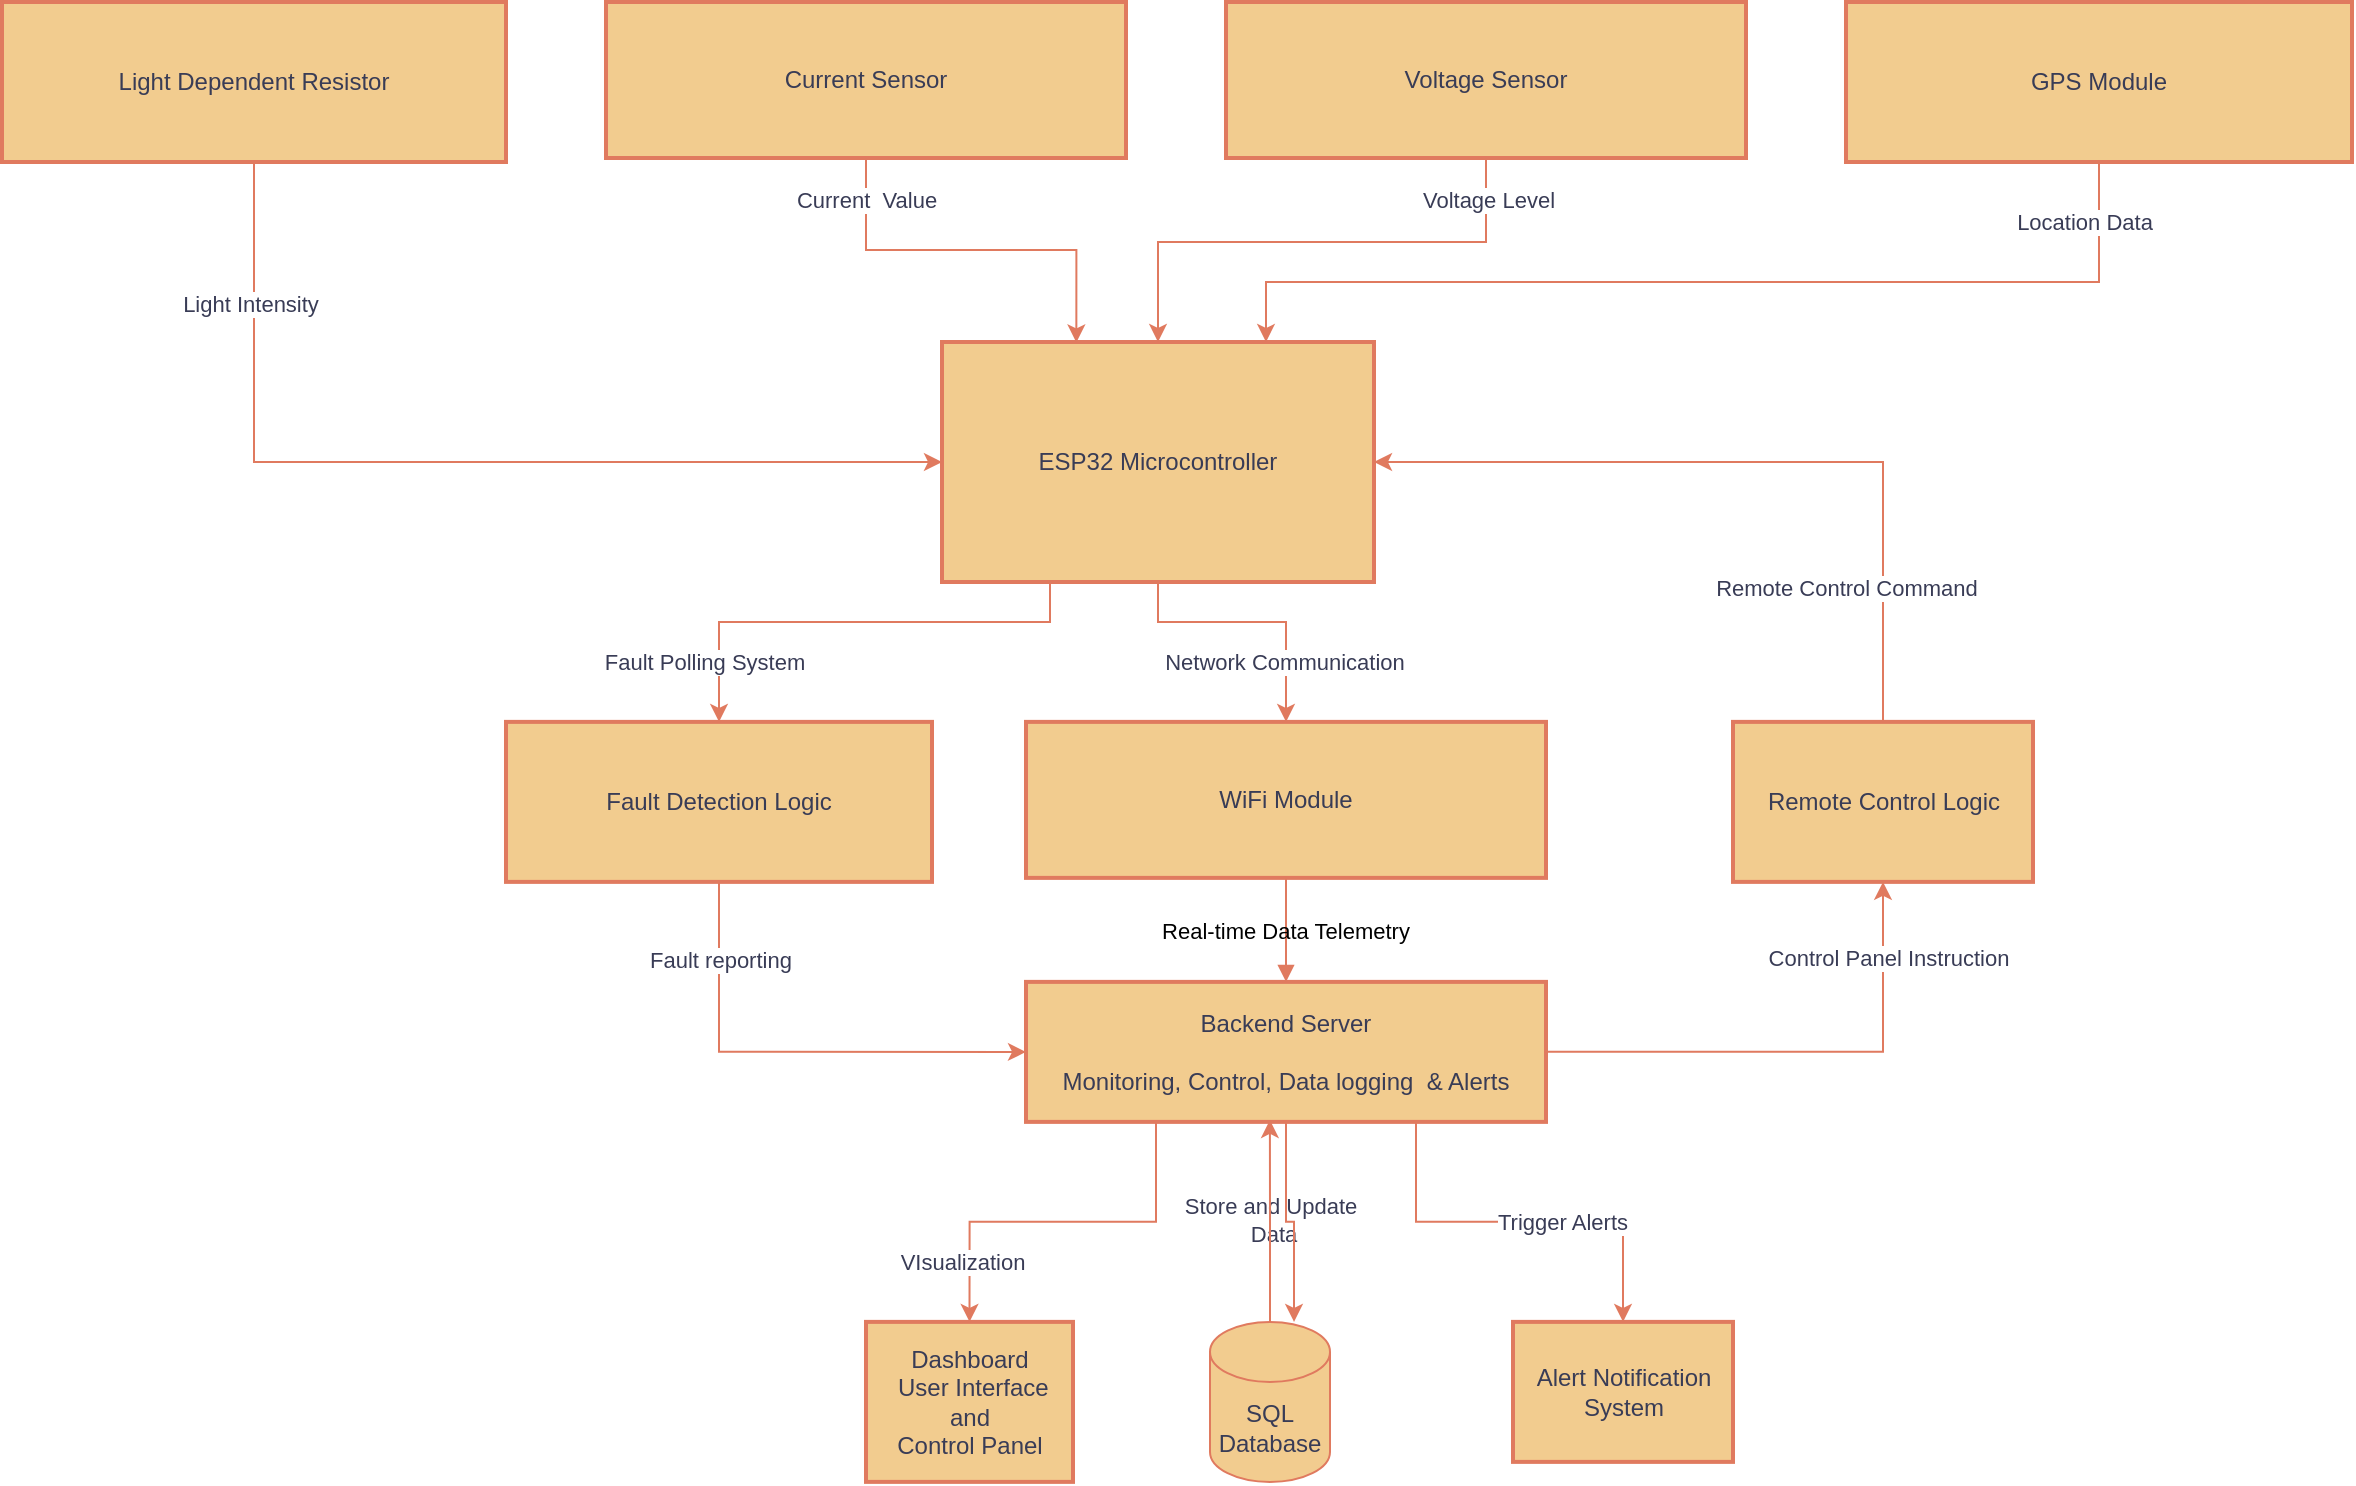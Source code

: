 <mxfile version="26.0.5">
  <diagram name="Page-1" id="kLO8YpI22ivUnQoXJgwh">
    <mxGraphModel dx="2171" dy="958" grid="1" gridSize="10" guides="1" tooltips="1" connect="1" arrows="1" fold="1" page="1" pageScale="1" pageWidth="850" pageHeight="1100" background="none" math="0" shadow="0" adaptiveColors="auto">
      <root>
        <mxCell id="0" />
        <mxCell id="1" parent="0" />
        <mxCell id="GBtNbsu-M8GLhQdwbJQ9-26" style="edgeStyle=orthogonalEdgeStyle;rounded=0;orthogonalLoop=1;jettySize=auto;html=1;exitX=0.5;exitY=1;exitDx=0;exitDy=0;entryX=0.5;entryY=0;entryDx=0;entryDy=0;strokeColor=#E07A5F;fontColor=#393C56;fillColor=#F2CC8F;" edge="1" parent="1" source="GBtNbsu-M8GLhQdwbJQ9-2" target="GBtNbsu-M8GLhQdwbJQ9-7">
          <mxGeometry relative="1" as="geometry">
            <Array as="points">
              <mxPoint x="598" y="330" />
              <mxPoint x="662" y="330" />
            </Array>
          </mxGeometry>
        </mxCell>
        <mxCell id="GBtNbsu-M8GLhQdwbJQ9-27" value="Network Communication" style="edgeLabel;html=1;align=center;verticalAlign=middle;resizable=0;points=[];strokeColor=#E07A5F;fontColor=#393C56;fillColor=#F2CC8F;" vertex="1" connectable="0" parent="GBtNbsu-M8GLhQdwbJQ9-26">
          <mxGeometry x="0.135" y="-3" relative="1" as="geometry">
            <mxPoint x="7" y="17" as="offset" />
          </mxGeometry>
        </mxCell>
        <mxCell id="GBtNbsu-M8GLhQdwbJQ9-28" style="edgeStyle=orthogonalEdgeStyle;rounded=0;orthogonalLoop=1;jettySize=auto;html=1;exitX=0.25;exitY=1;exitDx=0;exitDy=0;entryX=0.5;entryY=0;entryDx=0;entryDy=0;strokeColor=#E07A5F;fontColor=#393C56;fillColor=#F2CC8F;" edge="1" parent="1" source="GBtNbsu-M8GLhQdwbJQ9-2" target="GBtNbsu-M8GLhQdwbJQ9-8">
          <mxGeometry relative="1" as="geometry">
            <Array as="points">
              <mxPoint x="544" y="330" />
              <mxPoint x="379" y="330" />
            </Array>
          </mxGeometry>
        </mxCell>
        <mxCell id="GBtNbsu-M8GLhQdwbJQ9-38" value="Fault Polling System" style="edgeLabel;html=1;align=center;verticalAlign=middle;resizable=0;points=[];strokeColor=#E07A5F;fontColor=#393C56;fillColor=#F2CC8F;" vertex="1" connectable="0" parent="GBtNbsu-M8GLhQdwbJQ9-28">
          <mxGeometry x="0.365" y="-2" relative="1" as="geometry">
            <mxPoint x="-33" y="22" as="offset" />
          </mxGeometry>
        </mxCell>
        <mxCell id="GBtNbsu-M8GLhQdwbJQ9-2" value="ESP32 Microcontroller" style="whiteSpace=wrap;strokeWidth=2;labelBackgroundColor=none;fillColor=#F2CC8F;strokeColor=#E07A5F;fontColor=#393C56;" vertex="1" parent="1">
          <mxGeometry x="490" y="190" width="216" height="120" as="geometry" />
        </mxCell>
        <mxCell id="GBtNbsu-M8GLhQdwbJQ9-43" style="edgeStyle=orthogonalEdgeStyle;rounded=0;orthogonalLoop=1;jettySize=auto;html=1;exitX=0.5;exitY=1;exitDx=0;exitDy=0;entryX=0;entryY=0.5;entryDx=0;entryDy=0;strokeColor=#E07A5F;fontColor=#393C56;fillColor=#F2CC8F;" edge="1" parent="1" source="GBtNbsu-M8GLhQdwbJQ9-3" target="GBtNbsu-M8GLhQdwbJQ9-2">
          <mxGeometry relative="1" as="geometry" />
        </mxCell>
        <mxCell id="GBtNbsu-M8GLhQdwbJQ9-44" value="Light Intensity" style="edgeLabel;html=1;align=center;verticalAlign=middle;resizable=0;points=[];strokeColor=#E07A5F;fontColor=#393C56;fillColor=#F2CC8F;" vertex="1" connectable="0" parent="GBtNbsu-M8GLhQdwbJQ9-43">
          <mxGeometry x="-0.714" y="-2" relative="1" as="geometry">
            <mxPoint as="offset" />
          </mxGeometry>
        </mxCell>
        <mxCell id="GBtNbsu-M8GLhQdwbJQ9-3" value="Light Dependent Resistor" style="whiteSpace=wrap;strokeWidth=2;labelBackgroundColor=none;fillColor=#F2CC8F;strokeColor=#E07A5F;fontColor=#393C56;" vertex="1" parent="1">
          <mxGeometry x="20" y="20" width="252" height="80" as="geometry" />
        </mxCell>
        <mxCell id="GBtNbsu-M8GLhQdwbJQ9-4" value="Current Sensor" style="whiteSpace=wrap;strokeWidth=2;labelBackgroundColor=none;fillColor=#F2CC8F;strokeColor=#E07A5F;fontColor=#393C56;" vertex="1" parent="1">
          <mxGeometry x="322" y="20" width="260" height="78" as="geometry" />
        </mxCell>
        <mxCell id="GBtNbsu-M8GLhQdwbJQ9-47" style="edgeStyle=orthogonalEdgeStyle;rounded=0;orthogonalLoop=1;jettySize=auto;html=1;exitX=0.5;exitY=1;exitDx=0;exitDy=0;entryX=0.5;entryY=0;entryDx=0;entryDy=0;strokeColor=#E07A5F;fontColor=#393C56;fillColor=#F2CC8F;" edge="1" parent="1" source="GBtNbsu-M8GLhQdwbJQ9-5" target="GBtNbsu-M8GLhQdwbJQ9-2">
          <mxGeometry relative="1" as="geometry">
            <Array as="points">
              <mxPoint x="762" y="140" />
              <mxPoint x="598" y="140" />
            </Array>
          </mxGeometry>
        </mxCell>
        <mxCell id="GBtNbsu-M8GLhQdwbJQ9-48" value="Voltage Level" style="edgeLabel;html=1;align=center;verticalAlign=middle;resizable=0;points=[];strokeColor=#E07A5F;fontColor=#393C56;fillColor=#F2CC8F;" vertex="1" connectable="0" parent="GBtNbsu-M8GLhQdwbJQ9-47">
          <mxGeometry x="-0.836" y="1" relative="1" as="geometry">
            <mxPoint as="offset" />
          </mxGeometry>
        </mxCell>
        <mxCell id="GBtNbsu-M8GLhQdwbJQ9-5" value="Voltage Sensor" style="whiteSpace=wrap;strokeWidth=2;labelBackgroundColor=none;fillColor=#F2CC8F;strokeColor=#E07A5F;fontColor=#393C56;" vertex="1" parent="1">
          <mxGeometry x="632" y="20" width="260" height="78" as="geometry" />
        </mxCell>
        <mxCell id="GBtNbsu-M8GLhQdwbJQ9-49" style="edgeStyle=orthogonalEdgeStyle;rounded=0;orthogonalLoop=1;jettySize=auto;html=1;exitX=0.5;exitY=1;exitDx=0;exitDy=0;entryX=0.75;entryY=0;entryDx=0;entryDy=0;strokeColor=#E07A5F;fontColor=#393C56;fillColor=#F2CC8F;" edge="1" parent="1" source="GBtNbsu-M8GLhQdwbJQ9-6" target="GBtNbsu-M8GLhQdwbJQ9-2">
          <mxGeometry relative="1" as="geometry">
            <Array as="points">
              <mxPoint x="1069" y="160" />
              <mxPoint x="652" y="160" />
            </Array>
          </mxGeometry>
        </mxCell>
        <mxCell id="GBtNbsu-M8GLhQdwbJQ9-50" value="Location Data" style="edgeLabel;html=1;align=center;verticalAlign=middle;resizable=0;points=[];strokeColor=#E07A5F;fontColor=#393C56;fillColor=#F2CC8F;" vertex="1" connectable="0" parent="GBtNbsu-M8GLhQdwbJQ9-49">
          <mxGeometry x="-0.933" y="2" relative="1" as="geometry">
            <mxPoint x="-10" y="13" as="offset" />
          </mxGeometry>
        </mxCell>
        <mxCell id="GBtNbsu-M8GLhQdwbJQ9-6" value="GPS Module" style="whiteSpace=wrap;strokeWidth=2;labelBackgroundColor=none;fillColor=#F2CC8F;strokeColor=#E07A5F;fontColor=#393C56;" vertex="1" parent="1">
          <mxGeometry x="942" y="20" width="253" height="80" as="geometry" />
        </mxCell>
        <mxCell id="GBtNbsu-M8GLhQdwbJQ9-7" value="WiFi Module" style="whiteSpace=wrap;strokeWidth=2;labelBackgroundColor=none;fillColor=#F2CC8F;strokeColor=#E07A5F;fontColor=#393C56;" vertex="1" parent="1">
          <mxGeometry x="532" y="379.94" width="260" height="78" as="geometry" />
        </mxCell>
        <mxCell id="GBtNbsu-M8GLhQdwbJQ9-25" style="edgeStyle=orthogonalEdgeStyle;rounded=0;orthogonalLoop=1;jettySize=auto;html=1;exitX=0.5;exitY=1;exitDx=0;exitDy=0;entryX=0;entryY=0.5;entryDx=0;entryDy=0;strokeColor=#E07A5F;fontColor=#393C56;fillColor=#F2CC8F;" edge="1" parent="1" source="GBtNbsu-M8GLhQdwbJQ9-8" target="GBtNbsu-M8GLhQdwbJQ9-9">
          <mxGeometry relative="1" as="geometry" />
        </mxCell>
        <mxCell id="GBtNbsu-M8GLhQdwbJQ9-52" value="Fault reporting" style="edgeLabel;html=1;align=center;verticalAlign=middle;resizable=0;points=[];strokeColor=#E07A5F;fontColor=#393C56;fillColor=#F2CC8F;" vertex="1" connectable="0" parent="GBtNbsu-M8GLhQdwbJQ9-25">
          <mxGeometry x="-0.673" relative="1" as="geometry">
            <mxPoint as="offset" />
          </mxGeometry>
        </mxCell>
        <mxCell id="GBtNbsu-M8GLhQdwbJQ9-8" value="Fault Detection Logic" style="whiteSpace=wrap;strokeWidth=2;labelBackgroundColor=none;fillColor=#F2CC8F;strokeColor=#E07A5F;fontColor=#393C56;" vertex="1" parent="1">
          <mxGeometry x="272" y="379.94" width="213" height="80" as="geometry" />
        </mxCell>
        <mxCell id="GBtNbsu-M8GLhQdwbJQ9-32" style="edgeStyle=orthogonalEdgeStyle;rounded=0;orthogonalLoop=1;jettySize=auto;html=1;exitX=0.25;exitY=1;exitDx=0;exitDy=0;entryX=0.5;entryY=0;entryDx=0;entryDy=0;strokeColor=#E07A5F;fontColor=#393C56;fillColor=#F2CC8F;" edge="1" parent="1" source="GBtNbsu-M8GLhQdwbJQ9-9" target="GBtNbsu-M8GLhQdwbJQ9-10">
          <mxGeometry relative="1" as="geometry" />
        </mxCell>
        <mxCell id="GBtNbsu-M8GLhQdwbJQ9-33" value="Store and Update&lt;br&gt;&amp;nbsp;Data" style="edgeLabel;html=1;align=center;verticalAlign=middle;resizable=0;points=[];strokeColor=#E07A5F;fontColor=#393C56;fillColor=#F2CC8F;" vertex="1" connectable="0" parent="GBtNbsu-M8GLhQdwbJQ9-32">
          <mxGeometry x="0.116" y="-1" relative="1" as="geometry">
            <mxPoint x="115" as="offset" />
          </mxGeometry>
        </mxCell>
        <mxCell id="GBtNbsu-M8GLhQdwbJQ9-42" value="VIsualization" style="edgeLabel;html=1;align=center;verticalAlign=middle;resizable=0;points=[];strokeColor=#E07A5F;fontColor=#393C56;fillColor=#F2CC8F;" vertex="1" connectable="0" parent="GBtNbsu-M8GLhQdwbJQ9-32">
          <mxGeometry x="-0.017" y="2" relative="1" as="geometry">
            <mxPoint x="-52" y="18" as="offset" />
          </mxGeometry>
        </mxCell>
        <mxCell id="GBtNbsu-M8GLhQdwbJQ9-35" value="" style="edgeStyle=orthogonalEdgeStyle;rounded=0;orthogonalLoop=1;jettySize=auto;html=1;strokeColor=#E07A5F;fontColor=#393C56;fillColor=#F2CC8F;" edge="1" parent="1" source="GBtNbsu-M8GLhQdwbJQ9-9" target="GBtNbsu-M8GLhQdwbJQ9-34">
          <mxGeometry relative="1" as="geometry" />
        </mxCell>
        <mxCell id="GBtNbsu-M8GLhQdwbJQ9-51" value="Control Panel Instruction" style="edgeLabel;html=1;align=center;verticalAlign=middle;resizable=0;points=[];strokeColor=#E07A5F;fontColor=#393C56;fillColor=#F2CC8F;" vertex="1" connectable="0" parent="GBtNbsu-M8GLhQdwbJQ9-35">
          <mxGeometry x="0.704" y="-2" relative="1" as="geometry">
            <mxPoint as="offset" />
          </mxGeometry>
        </mxCell>
        <mxCell id="GBtNbsu-M8GLhQdwbJQ9-9" value="Backend Server&#xa;&#xa;Monitoring, Control, Data logging  &amp; Alerts" style="whiteSpace=wrap;strokeWidth=2;labelBackgroundColor=none;fillColor=#F2CC8F;strokeColor=#E07A5F;fontColor=#393C56;" vertex="1" parent="1">
          <mxGeometry x="532" y="509.94" width="260" height="70" as="geometry" />
        </mxCell>
        <mxCell id="GBtNbsu-M8GLhQdwbJQ9-10" value="Dashboard&#xa; User Interface and &#xa;Control Panel" style="whiteSpace=wrap;strokeWidth=2;labelBackgroundColor=none;fillColor=#F2CC8F;strokeColor=#E07A5F;fontColor=#393C56;" vertex="1" parent="1">
          <mxGeometry x="452" y="679.94" width="103.5" height="80" as="geometry" />
        </mxCell>
        <mxCell id="GBtNbsu-M8GLhQdwbJQ9-30" value="" style="edgeStyle=orthogonalEdgeStyle;rounded=0;orthogonalLoop=1;jettySize=auto;html=1;strokeColor=#E07A5F;fontColor=#393C56;fillColor=#F2CC8F;exitX=0.75;exitY=1;exitDx=0;exitDy=0;entryX=0.5;entryY=0;entryDx=0;entryDy=0;" edge="1" parent="1" source="GBtNbsu-M8GLhQdwbJQ9-9" target="GBtNbsu-M8GLhQdwbJQ9-11">
          <mxGeometry relative="1" as="geometry">
            <mxPoint x="784.004" y="689.94" as="sourcePoint" />
            <mxPoint x="682" y="619.94" as="targetPoint" />
          </mxGeometry>
        </mxCell>
        <mxCell id="GBtNbsu-M8GLhQdwbJQ9-31" value="Trigger Alerts" style="edgeLabel;html=1;align=center;verticalAlign=middle;resizable=0;points=[];strokeColor=#E07A5F;fontColor=#393C56;fillColor=#F2CC8F;" vertex="1" connectable="0" parent="GBtNbsu-M8GLhQdwbJQ9-30">
          <mxGeometry x="0.204" relative="1" as="geometry">
            <mxPoint as="offset" />
          </mxGeometry>
        </mxCell>
        <mxCell id="GBtNbsu-M8GLhQdwbJQ9-11" value="Alert Notification System" style="whiteSpace=wrap;strokeWidth=2;labelBackgroundColor=none;fillColor=#F2CC8F;strokeColor=#E07A5F;fontColor=#393C56;" vertex="1" parent="1">
          <mxGeometry x="775.5" y="679.94" width="110" height="70" as="geometry" />
        </mxCell>
        <mxCell id="GBtNbsu-M8GLhQdwbJQ9-21" value="Real-time Data Telemetry" style="curved=1;startArrow=none;endArrow=block;exitX=0.5;exitY=1;entryX=0.5;entryY=0;rounded=0;labelBackgroundColor=none;strokeColor=#E07A5F;fontColor=default;" edge="1" parent="1" source="GBtNbsu-M8GLhQdwbJQ9-7" target="GBtNbsu-M8GLhQdwbJQ9-9">
          <mxGeometry relative="1" as="geometry">
            <Array as="points" />
          </mxGeometry>
        </mxCell>
        <mxCell id="GBtNbsu-M8GLhQdwbJQ9-36" style="edgeStyle=orthogonalEdgeStyle;rounded=0;orthogonalLoop=1;jettySize=auto;html=1;exitX=0.5;exitY=0;exitDx=0;exitDy=0;entryX=1;entryY=0.5;entryDx=0;entryDy=0;strokeColor=#E07A5F;fontColor=#393C56;fillColor=#F2CC8F;" edge="1" parent="1" source="GBtNbsu-M8GLhQdwbJQ9-34" target="GBtNbsu-M8GLhQdwbJQ9-2">
          <mxGeometry relative="1" as="geometry" />
        </mxCell>
        <mxCell id="GBtNbsu-M8GLhQdwbJQ9-37" value="Remote Control Command" style="edgeLabel;html=1;align=center;verticalAlign=middle;resizable=0;points=[];strokeColor=#E07A5F;fontColor=#393C56;fillColor=#F2CC8F;" vertex="1" connectable="0" parent="GBtNbsu-M8GLhQdwbJQ9-36">
          <mxGeometry x="-0.108" y="1" relative="1" as="geometry">
            <mxPoint x="23" y="62" as="offset" />
          </mxGeometry>
        </mxCell>
        <mxCell id="GBtNbsu-M8GLhQdwbJQ9-34" value="Remote Control Logic" style="whiteSpace=wrap;html=1;fillColor=#F2CC8F;strokeColor=#E07A5F;fontColor=#393C56;strokeWidth=2;labelBackgroundColor=none;" vertex="1" parent="1">
          <mxGeometry x="885.5" y="379.94" width="150" height="80" as="geometry" />
        </mxCell>
        <mxCell id="GBtNbsu-M8GLhQdwbJQ9-39" value="SQL Database" style="shape=cylinder3;whiteSpace=wrap;html=1;boundedLbl=1;backgroundOutline=1;size=15;strokeColor=#E07A5F;fontColor=#393C56;fillColor=#F2CC8F;" vertex="1" parent="1">
          <mxGeometry x="624" y="679.94" width="60" height="80" as="geometry" />
        </mxCell>
        <mxCell id="GBtNbsu-M8GLhQdwbJQ9-40" style="edgeStyle=orthogonalEdgeStyle;rounded=0;orthogonalLoop=1;jettySize=auto;html=1;exitX=0.5;exitY=0;exitDx=0;exitDy=0;exitPerimeter=0;entryX=0.469;entryY=0.986;entryDx=0;entryDy=0;entryPerimeter=0;strokeColor=#E07A5F;fontColor=#393C56;fillColor=#F2CC8F;" edge="1" parent="1" source="GBtNbsu-M8GLhQdwbJQ9-39" target="GBtNbsu-M8GLhQdwbJQ9-9">
          <mxGeometry relative="1" as="geometry" />
        </mxCell>
        <mxCell id="GBtNbsu-M8GLhQdwbJQ9-41" style="edgeStyle=orthogonalEdgeStyle;rounded=0;orthogonalLoop=1;jettySize=auto;html=1;exitX=0.5;exitY=1;exitDx=0;exitDy=0;entryX=0.7;entryY=0;entryDx=0;entryDy=0;entryPerimeter=0;strokeColor=#E07A5F;fontColor=#393C56;fillColor=#F2CC8F;" edge="1" parent="1" source="GBtNbsu-M8GLhQdwbJQ9-9" target="GBtNbsu-M8GLhQdwbJQ9-39">
          <mxGeometry relative="1" as="geometry" />
        </mxCell>
        <mxCell id="GBtNbsu-M8GLhQdwbJQ9-45" style="edgeStyle=orthogonalEdgeStyle;rounded=0;orthogonalLoop=1;jettySize=auto;html=1;exitX=0.5;exitY=1;exitDx=0;exitDy=0;entryX=0.311;entryY=0.002;entryDx=0;entryDy=0;entryPerimeter=0;strokeColor=#E07A5F;fontColor=#393C56;fillColor=#F2CC8F;" edge="1" parent="1" source="GBtNbsu-M8GLhQdwbJQ9-4" target="GBtNbsu-M8GLhQdwbJQ9-2">
          <mxGeometry relative="1" as="geometry" />
        </mxCell>
        <mxCell id="GBtNbsu-M8GLhQdwbJQ9-46" value="Current&amp;nbsp; Value" style="edgeLabel;html=1;align=center;verticalAlign=middle;resizable=0;points=[];strokeColor=#E07A5F;fontColor=#393C56;fillColor=#F2CC8F;" vertex="1" connectable="0" parent="GBtNbsu-M8GLhQdwbJQ9-45">
          <mxGeometry x="-0.563" y="2" relative="1" as="geometry">
            <mxPoint x="-2" y="-22" as="offset" />
          </mxGeometry>
        </mxCell>
      </root>
    </mxGraphModel>
  </diagram>
</mxfile>
